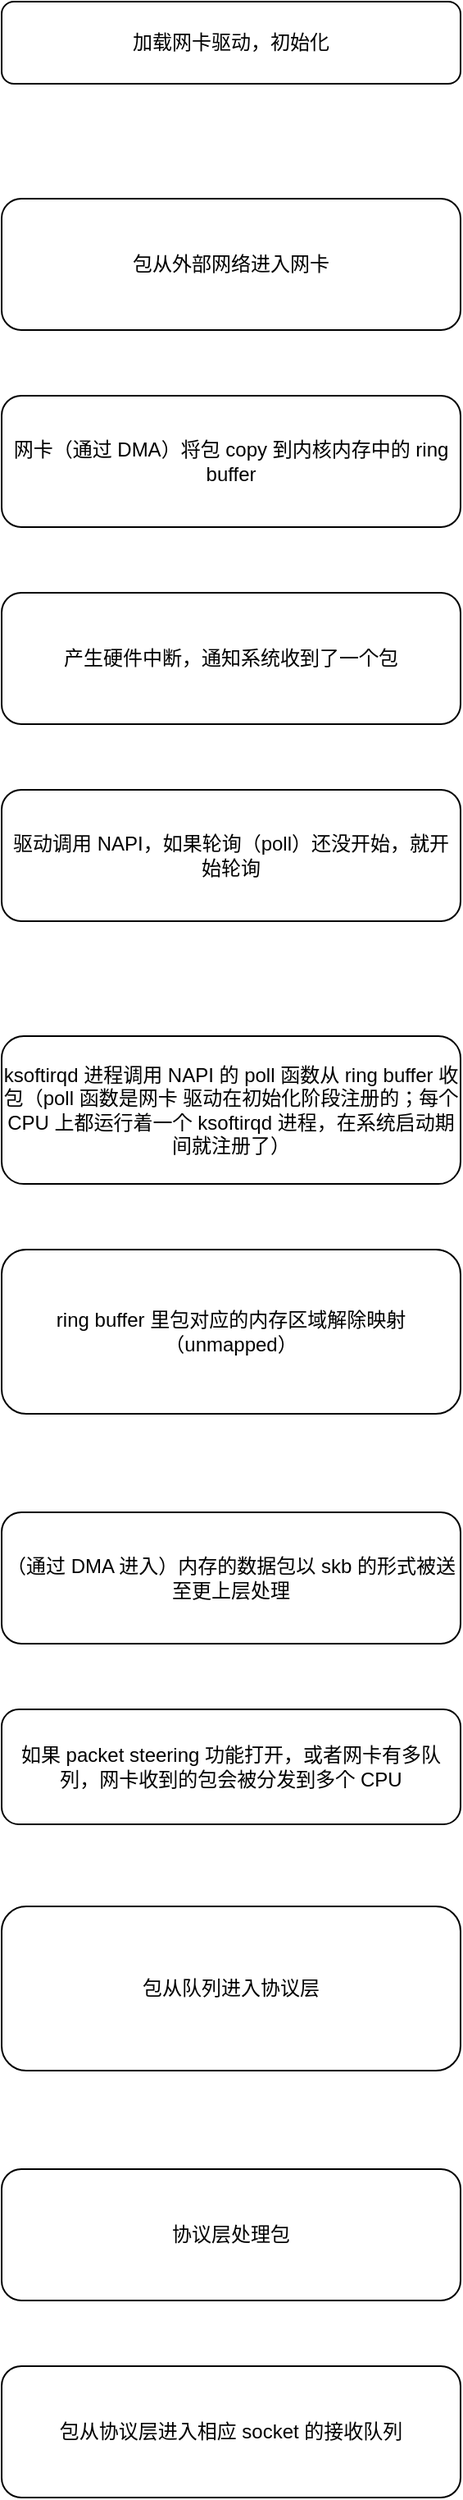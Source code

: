 <mxfile version="14.0.1" type="github">
  <diagram id="WGyHwO1dzaSm4JvsysSr" name="Page-1">
    <mxGraphModel dx="1449" dy="643" grid="1" gridSize="10" guides="1" tooltips="1" connect="1" arrows="1" fold="1" page="1" pageScale="1" pageWidth="827" pageHeight="1169" math="0" shadow="0">
      <root>
        <mxCell id="0" />
        <mxCell id="1" parent="0" />
        <mxCell id="0JL8JYg0sagm1pvVuTmE-2" value="包从外部网络进入网卡" style="rounded=1;whiteSpace=wrap;html=1;" vertex="1" parent="1">
          <mxGeometry x="240" y="200" width="280" height="80" as="geometry" />
        </mxCell>
        <mxCell id="0JL8JYg0sagm1pvVuTmE-3" value="网卡（通过 DMA）将包 copy 到内核内存中的 ring buffer" style="rounded=1;whiteSpace=wrap;html=1;" vertex="1" parent="1">
          <mxGeometry x="240" y="320" width="280" height="80" as="geometry" />
        </mxCell>
        <mxCell id="0JL8JYg0sagm1pvVuTmE-5" value="加载网卡驱动，初始化" style="rounded=1;whiteSpace=wrap;html=1;" vertex="1" parent="1">
          <mxGeometry x="240" y="80" width="280" height="50" as="geometry" />
        </mxCell>
        <mxCell id="0JL8JYg0sagm1pvVuTmE-6" value="产生硬件中断，通知系统收到了一个包" style="rounded=1;whiteSpace=wrap;html=1;" vertex="1" parent="1">
          <mxGeometry x="240" y="440" width="280" height="80" as="geometry" />
        </mxCell>
        <mxCell id="0JL8JYg0sagm1pvVuTmE-7" value="驱动调用 NAPI，如果轮询（poll）还没开始，就开始轮询" style="rounded=1;whiteSpace=wrap;html=1;" vertex="1" parent="1">
          <mxGeometry x="240" y="560" width="280" height="80" as="geometry" />
        </mxCell>
        <mxCell id="0JL8JYg0sagm1pvVuTmE-8" value="ksoftirqd 进程调用 NAPI 的 poll 函数从 ring buffer 收包（poll 函数是网卡 驱动在初始化阶段注册的；每个 CPU 上都运行着一个 ksoftirqd 进程，在系统启动期 间就注册了）" style="rounded=1;whiteSpace=wrap;html=1;" vertex="1" parent="1">
          <mxGeometry x="240" y="710" width="280" height="90" as="geometry" />
        </mxCell>
        <mxCell id="0JL8JYg0sagm1pvVuTmE-9" value="ring buffer 里包对应的内存区域解除映射（unmapped）" style="rounded=1;whiteSpace=wrap;html=1;" vertex="1" parent="1">
          <mxGeometry x="240" y="840" width="280" height="100" as="geometry" />
        </mxCell>
        <mxCell id="0JL8JYg0sagm1pvVuTmE-10" value="（通过 DMA 进入）内存的数据包以 skb 的形式被送至更上层处理" style="rounded=1;whiteSpace=wrap;html=1;" vertex="1" parent="1">
          <mxGeometry x="240" y="1000" width="280" height="80" as="geometry" />
        </mxCell>
        <mxCell id="0JL8JYg0sagm1pvVuTmE-11" value="如果 packet steering 功能打开，或者网卡有多队列，网卡收到的包会被分发到多个 CPU" style="rounded=1;whiteSpace=wrap;html=1;" vertex="1" parent="1">
          <mxGeometry x="240" y="1120" width="280" height="70" as="geometry" />
        </mxCell>
        <mxCell id="0JL8JYg0sagm1pvVuTmE-12" value="包从队列进入协议层" style="rounded=1;whiteSpace=wrap;html=1;" vertex="1" parent="1">
          <mxGeometry x="240" y="1240" width="280" height="100" as="geometry" />
        </mxCell>
        <mxCell id="0JL8JYg0sagm1pvVuTmE-13" value="协议层处理包" style="rounded=1;whiteSpace=wrap;html=1;" vertex="1" parent="1">
          <mxGeometry x="240" y="1400" width="280" height="80" as="geometry" />
        </mxCell>
        <mxCell id="0JL8JYg0sagm1pvVuTmE-14" value="包从协议层进入相应 socket 的接收队列" style="rounded=1;whiteSpace=wrap;html=1;" vertex="1" parent="1">
          <mxGeometry x="240" y="1520" width="280" height="80" as="geometry" />
        </mxCell>
      </root>
    </mxGraphModel>
  </diagram>
</mxfile>
